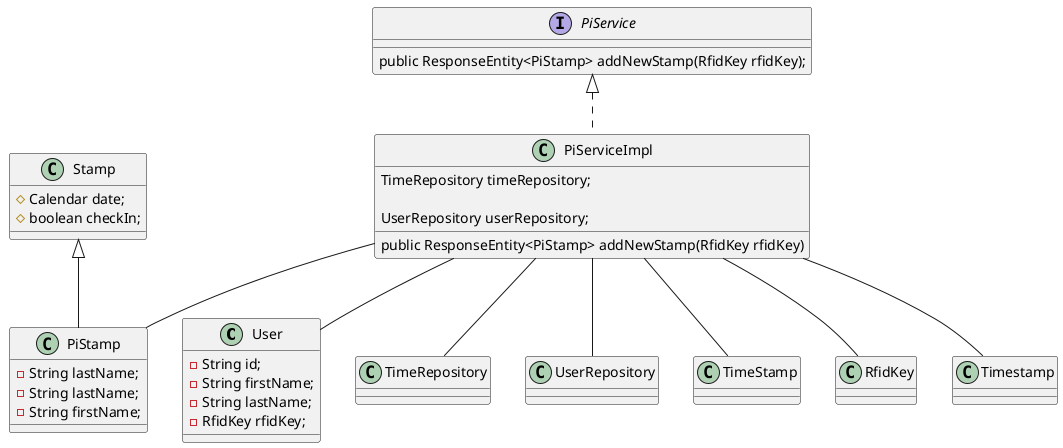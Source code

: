@startuml



class User{
-String id;
-String firstName;
-String lastName;
-RfidKey rfidKey;

}

class Stamp{
    #Calendar date;
    #boolean checkIn;
}

class PiStamp extends Stamp{
    -String lastName;
    -String lastName;
    -String firstName;
}

interface PiService {

	public ResponseEntity<PiStamp> addNewStamp(RfidKey rfidKey);
}

class PiServiceImpl implements PiService {

	TimeRepository timeRepository;

	UserRepository userRepository;

    public ResponseEntity<PiStamp> addNewStamp(RfidKey rfidKey)

}

class TimeRepository{
}

class UserRepository{
}

class TimeStamp{
}

class RfidKey{
}

PiServiceImpl -- TimeRepository
PiServiceImpl -- UserRepository
PiServiceImpl -- User
PiServiceImpl -- Timestamp
PiServiceImpl -- RfidKey
PiServiceImpl -- PiStamp
PiServiceImpl -- TimeStamp


@enduml